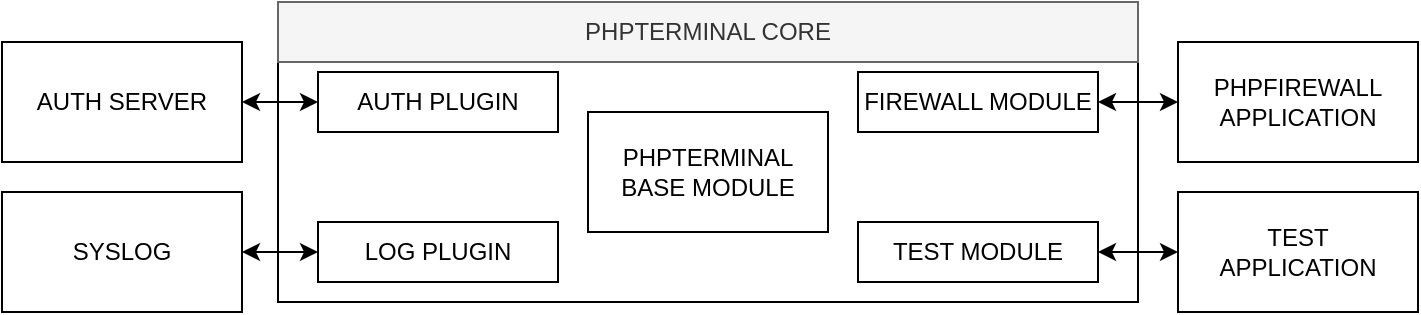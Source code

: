 <mxfile version="24.7.5">
  <diagram name="Page-1" id="Tx5V0LUoCfp16H2PDXiV">
    <mxGraphModel dx="1509" dy="882" grid="1" gridSize="10" guides="1" tooltips="1" connect="1" arrows="1" fold="1" page="1" pageScale="1" pageWidth="850" pageHeight="1100" math="0" shadow="0">
      <root>
        <mxCell id="0" />
        <mxCell id="1" parent="0" />
        <mxCell id="tN1-UIs94A9jVn-6IYNK-34" value="" style="rounded=0;whiteSpace=wrap;html=1;" vertex="1" parent="1">
          <mxGeometry x="210" y="470" width="430" height="150" as="geometry" />
        </mxCell>
        <mxCell id="tN1-UIs94A9jVn-6IYNK-15" value="PHPTERMINAL&lt;div&gt;BASE MODULE&lt;/div&gt;" style="rounded=0;whiteSpace=wrap;html=1;" vertex="1" parent="1">
          <mxGeometry x="365" y="525" width="120" height="60" as="geometry" />
        </mxCell>
        <mxCell id="tN1-UIs94A9jVn-6IYNK-38" value="" style="edgeStyle=orthogonalEdgeStyle;rounded=0;orthogonalLoop=1;jettySize=auto;html=1;startArrow=classic;startFill=1;" edge="1" parent="1" source="tN1-UIs94A9jVn-6IYNK-21" target="tN1-UIs94A9jVn-6IYNK-37">
          <mxGeometry relative="1" as="geometry" />
        </mxCell>
        <mxCell id="tN1-UIs94A9jVn-6IYNK-21" value="AUTH SERVER" style="rounded=0;whiteSpace=wrap;html=1;" vertex="1" parent="1">
          <mxGeometry x="72" y="490" width="120" height="60" as="geometry" />
        </mxCell>
        <mxCell id="tN1-UIs94A9jVn-6IYNK-40" value="" style="edgeStyle=orthogonalEdgeStyle;rounded=0;orthogonalLoop=1;jettySize=auto;html=1;startArrow=classic;startFill=1;" edge="1" parent="1" source="tN1-UIs94A9jVn-6IYNK-29" target="tN1-UIs94A9jVn-6IYNK-39">
          <mxGeometry relative="1" as="geometry" />
        </mxCell>
        <mxCell id="tN1-UIs94A9jVn-6IYNK-29" value="PHPFIREWALL&lt;div&gt;APPLICATION&lt;/div&gt;" style="rounded=0;whiteSpace=wrap;html=1;" vertex="1" parent="1">
          <mxGeometry x="660" y="490" width="120" height="60" as="geometry" />
        </mxCell>
        <mxCell id="tN1-UIs94A9jVn-6IYNK-35" value="PHPTERMINAL CORE" style="text;html=1;align=center;verticalAlign=middle;whiteSpace=wrap;rounded=0;fillColor=#f5f5f5;strokeColor=#666666;fontColor=#333333;" vertex="1" parent="1">
          <mxGeometry x="210" y="470" width="430" height="30" as="geometry" />
        </mxCell>
        <mxCell id="tN1-UIs94A9jVn-6IYNK-37" value="AUTH PLUGIN" style="rounded=0;whiteSpace=wrap;html=1;" vertex="1" parent="1">
          <mxGeometry x="230" y="505" width="120" height="30" as="geometry" />
        </mxCell>
        <mxCell id="tN1-UIs94A9jVn-6IYNK-39" value="FIREWALL MODULE" style="rounded=0;whiteSpace=wrap;html=1;" vertex="1" parent="1">
          <mxGeometry x="500" y="505" width="120" height="30" as="geometry" />
        </mxCell>
        <mxCell id="tN1-UIs94A9jVn-6IYNK-41" value="" style="edgeStyle=orthogonalEdgeStyle;rounded=0;orthogonalLoop=1;jettySize=auto;html=1;startArrow=classic;startFill=1;" edge="1" parent="1" source="tN1-UIs94A9jVn-6IYNK-42" target="tN1-UIs94A9jVn-6IYNK-43">
          <mxGeometry relative="1" as="geometry" />
        </mxCell>
        <mxCell id="tN1-UIs94A9jVn-6IYNK-42" value="SYSLOG" style="rounded=0;whiteSpace=wrap;html=1;" vertex="1" parent="1">
          <mxGeometry x="72" y="565" width="120" height="60" as="geometry" />
        </mxCell>
        <mxCell id="tN1-UIs94A9jVn-6IYNK-43" value="LOG PLUGIN" style="rounded=0;whiteSpace=wrap;html=1;" vertex="1" parent="1">
          <mxGeometry x="230" y="580" width="120" height="30" as="geometry" />
        </mxCell>
        <mxCell id="tN1-UIs94A9jVn-6IYNK-44" value="" style="edgeStyle=orthogonalEdgeStyle;rounded=0;orthogonalLoop=1;jettySize=auto;html=1;startArrow=classic;startFill=1;" edge="1" parent="1" source="tN1-UIs94A9jVn-6IYNK-45" target="tN1-UIs94A9jVn-6IYNK-46">
          <mxGeometry relative="1" as="geometry" />
        </mxCell>
        <mxCell id="tN1-UIs94A9jVn-6IYNK-45" value="TEST&lt;div&gt;APPLICATION&lt;/div&gt;" style="rounded=0;whiteSpace=wrap;html=1;" vertex="1" parent="1">
          <mxGeometry x="660" y="565" width="120" height="60" as="geometry" />
        </mxCell>
        <mxCell id="tN1-UIs94A9jVn-6IYNK-46" value="TEST MODULE" style="rounded=0;whiteSpace=wrap;html=1;" vertex="1" parent="1">
          <mxGeometry x="500" y="580" width="120" height="30" as="geometry" />
        </mxCell>
      </root>
    </mxGraphModel>
  </diagram>
</mxfile>
